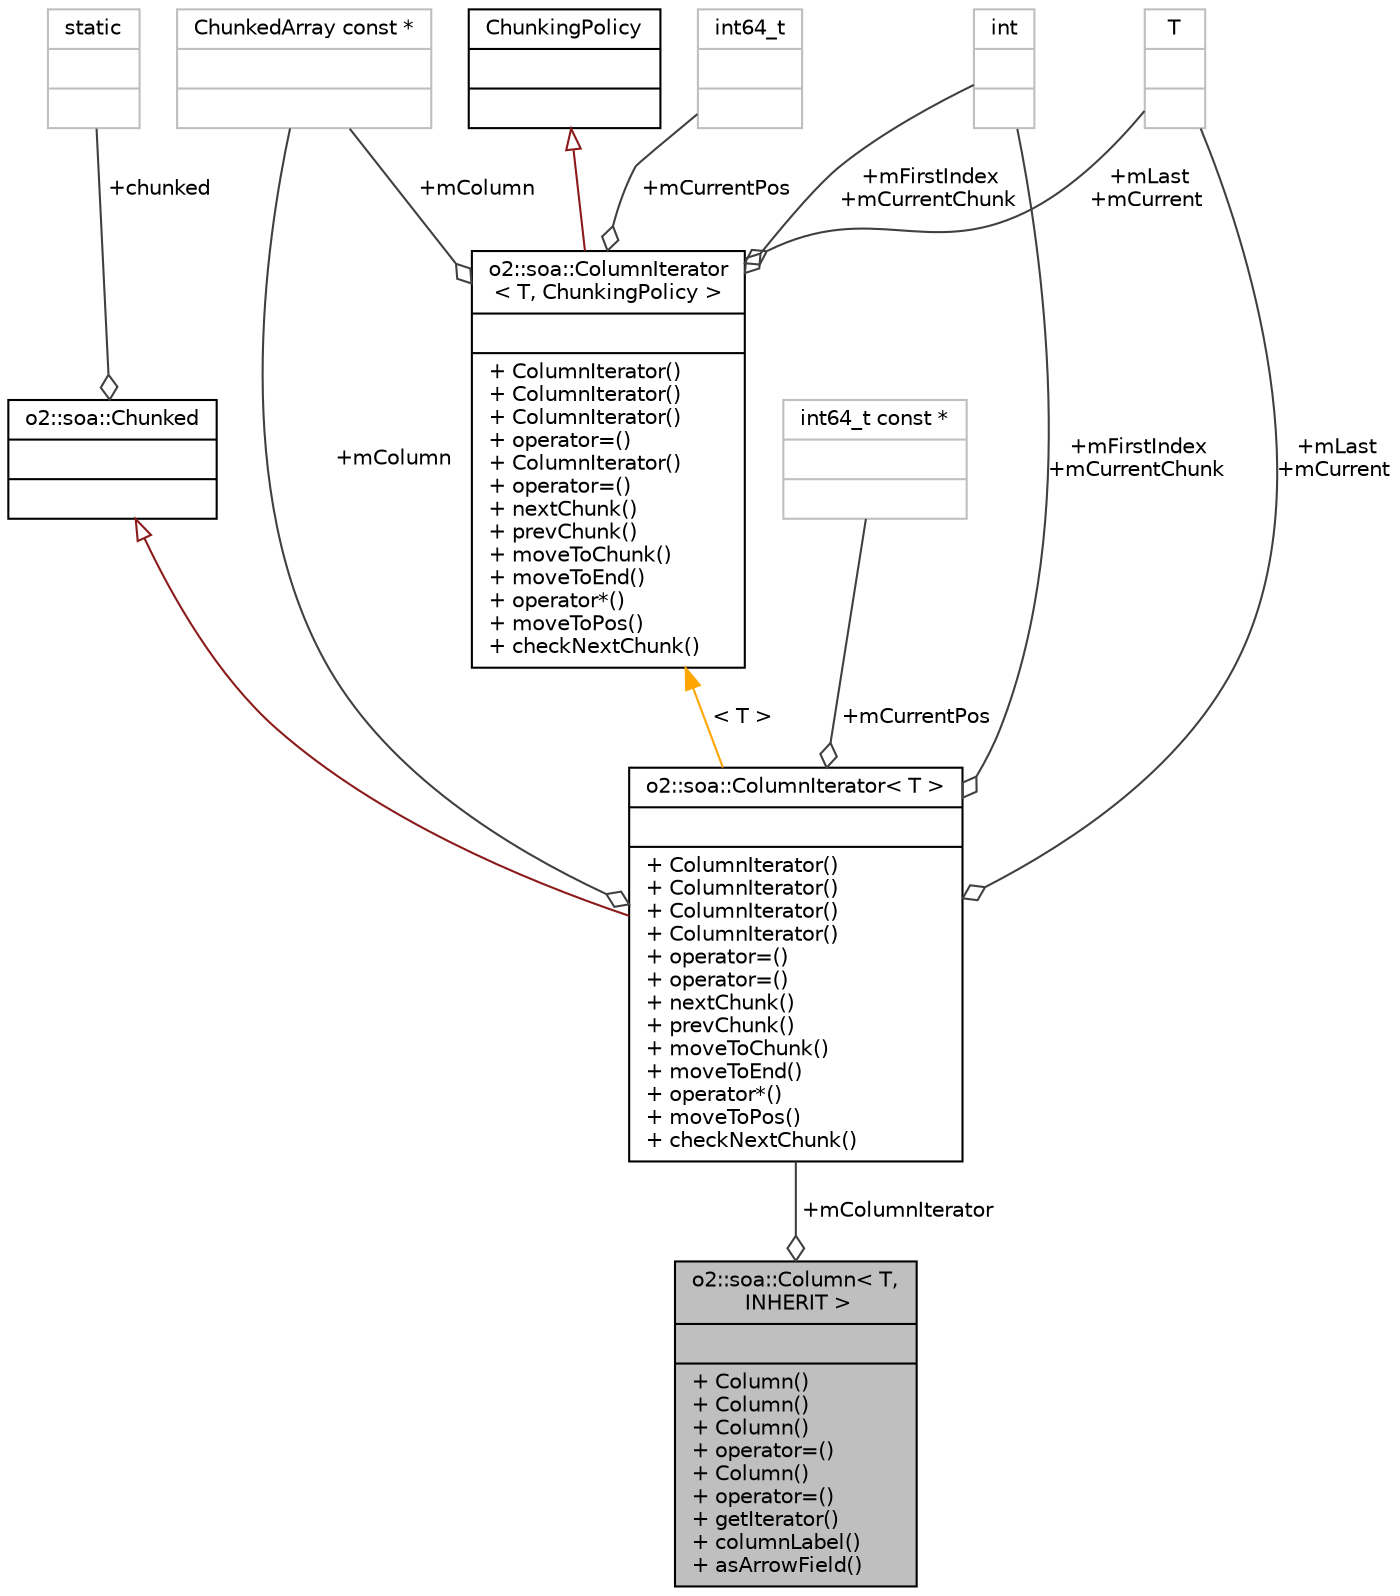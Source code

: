 digraph "o2::soa::Column&lt; T, INHERIT &gt;"
{
 // INTERACTIVE_SVG=YES
  bgcolor="transparent";
  edge [fontname="Helvetica",fontsize="10",labelfontname="Helvetica",labelfontsize="10"];
  node [fontname="Helvetica",fontsize="10",shape=record];
  Node1 [label="{o2::soa::Column\< T,\l INHERIT \>\n||+ Column()\l+ Column()\l+ Column()\l+ operator=()\l+ Column()\l+ operator=()\l+ getIterator()\l+ columnLabel()\l+ asArrowField()\l}",height=0.2,width=0.4,color="black", fillcolor="grey75", style="filled", fontcolor="black"];
  Node2 -> Node1 [color="grey25",fontsize="10",style="solid",label=" +mColumnIterator" ,arrowhead="odiamond",fontname="Helvetica"];
  Node2 [label="{o2::soa::ColumnIterator\< T \>\n||+ ColumnIterator()\l+ ColumnIterator()\l+ ColumnIterator()\l+ ColumnIterator()\l+ operator=()\l+ operator=()\l+ nextChunk()\l+ prevChunk()\l+ moveToChunk()\l+ moveToEnd()\l+ operator*()\l+ moveToPos()\l+ checkNextChunk()\l}",height=0.2,width=0.4,color="black",URL="$d7/d26/classo2_1_1soa_1_1ColumnIterator.html"];
  Node3 -> Node2 [dir="back",color="firebrick4",fontsize="10",style="solid",arrowtail="onormal",fontname="Helvetica"];
  Node3 [label="{o2::soa::Chunked\n||}",height=0.2,width=0.4,color="black",URL="$d5/d2a/structo2_1_1soa_1_1Chunked.html"];
  Node4 -> Node3 [color="grey25",fontsize="10",style="solid",label=" +chunked" ,arrowhead="odiamond",fontname="Helvetica"];
  Node4 [label="{static\n||}",height=0.2,width=0.4,color="grey75"];
  Node5 -> Node2 [color="grey25",fontsize="10",style="solid",label=" +mFirstIndex\n+mCurrentChunk" ,arrowhead="odiamond",fontname="Helvetica"];
  Node5 [label="{int\n||}",height=0.2,width=0.4,color="grey75"];
  Node6 -> Node2 [color="grey25",fontsize="10",style="solid",label=" +mColumn" ,arrowhead="odiamond",fontname="Helvetica"];
  Node6 [label="{ChunkedArray const *\n||}",height=0.2,width=0.4,color="grey75"];
  Node7 -> Node2 [color="grey25",fontsize="10",style="solid",label=" +mCurrentPos" ,arrowhead="odiamond",fontname="Helvetica"];
  Node7 [label="{int64_t const *\n||}",height=0.2,width=0.4,color="grey75"];
  Node8 -> Node2 [color="grey25",fontsize="10",style="solid",label=" +mLast\n+mCurrent" ,arrowhead="odiamond",fontname="Helvetica"];
  Node8 [label="{T\n||}",height=0.2,width=0.4,color="grey75"];
  Node9 -> Node2 [dir="back",color="orange",fontsize="10",style="solid",label=" \< T \>" ,fontname="Helvetica"];
  Node9 [label="{o2::soa::ColumnIterator\l\< T, ChunkingPolicy \>\n||+ ColumnIterator()\l+ ColumnIterator()\l+ ColumnIterator()\l+ operator=()\l+ ColumnIterator()\l+ operator=()\l+ nextChunk()\l+ prevChunk()\l+ moveToChunk()\l+ moveToEnd()\l+ operator*()\l+ moveToPos()\l+ checkNextChunk()\l}",height=0.2,width=0.4,color="black",URL="$d7/d26/classo2_1_1soa_1_1ColumnIterator.html"];
  Node10 -> Node9 [dir="back",color="firebrick4",fontsize="10",style="solid",arrowtail="onormal",fontname="Helvetica"];
  Node10 [label="{ChunkingPolicy\n||}",height=0.2,width=0.4,color="black",URL="$d3/db7/classo2_1_1soa_1_1ChunkingPolicy.html"];
  Node11 -> Node9 [color="grey25",fontsize="10",style="solid",label=" +mCurrentPos" ,arrowhead="odiamond",fontname="Helvetica"];
  Node11 [label="{int64_t\n||}",height=0.2,width=0.4,color="grey75"];
  Node5 -> Node9 [color="grey25",fontsize="10",style="solid",label=" +mFirstIndex\n+mCurrentChunk" ,arrowhead="odiamond",fontname="Helvetica"];
  Node6 -> Node9 [color="grey25",fontsize="10",style="solid",label=" +mColumn" ,arrowhead="odiamond",fontname="Helvetica"];
  Node8 -> Node9 [color="grey25",fontsize="10",style="solid",label=" +mLast\n+mCurrent" ,arrowhead="odiamond",fontname="Helvetica"];
}
